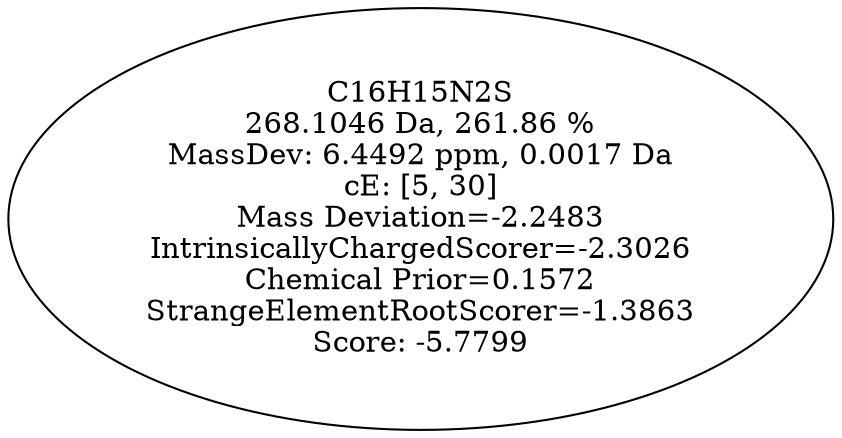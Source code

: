 strict digraph {
v1 [label="C16H15N2S\n268.1046 Da, 261.86 %\nMassDev: 6.4492 ppm, 0.0017 Da\ncE: [5, 30]\nMass Deviation=-2.2483\nIntrinsicallyChargedScorer=-2.3026\nChemical Prior=0.1572\nStrangeElementRootScorer=-1.3863\nScore: -5.7799"];
}